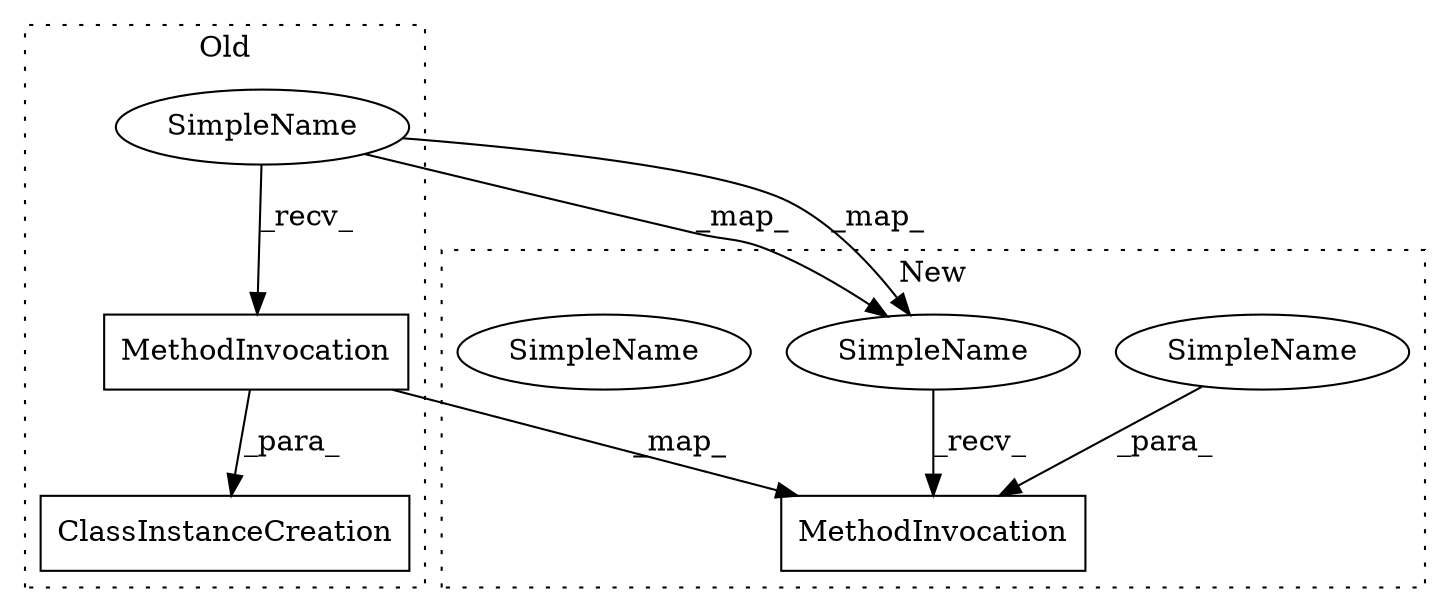 digraph G {
subgraph cluster0 {
1 [label="ClassInstanceCreation" a="14" s="1018,1105" l="28,1" shape="box"];
3 [label="MethodInvocation" a="32" s="1063,1104" l="13,1" shape="box"];
6 [label="SimpleName" a="42" s="1046" l="16" shape="ellipse"];
label = "Old";
style="dotted";
}
subgraph cluster1 {
2 [label="MethodInvocation" a="32" s="1165,1218" l="7,1" shape="box"];
4 [label="SimpleName" a="42" s="1172" l="16" shape="ellipse"];
5 [label="SimpleName" a="42" s="1140" l="24" shape="ellipse"];
7 [label="SimpleName" a="42" s="1140" l="24" shape="ellipse"];
label = "New";
style="dotted";
}
3 -> 2 [label="_map_"];
3 -> 1 [label="_para_"];
4 -> 2 [label="_para_"];
5 -> 2 [label="_recv_"];
6 -> 3 [label="_recv_"];
6 -> 5 [label="_map_"];
6 -> 5 [label="_map_"];
}